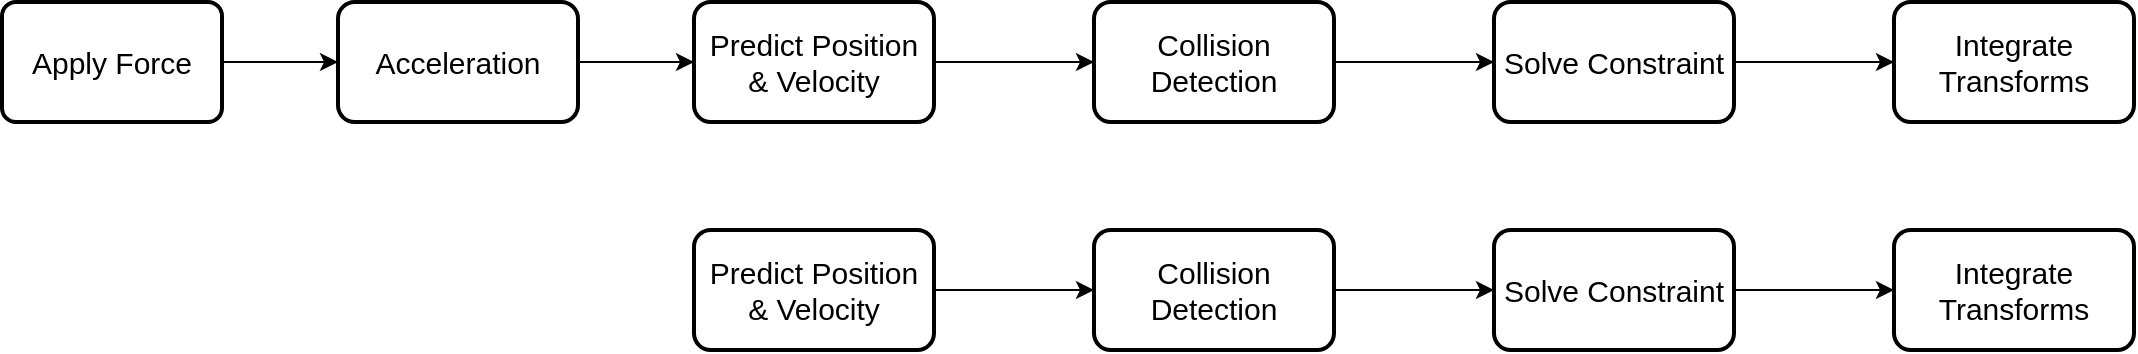 <mxfile version="22.1.5" type="github">
  <diagram name="第 1 页" id="rjAEBkxYEfLpDfBeMUov">
    <mxGraphModel dx="2379" dy="1177" grid="0" gridSize="10" guides="1" tooltips="1" connect="1" arrows="1" fold="1" page="0" pageScale="1" pageWidth="827" pageHeight="1169" background="none" math="0" shadow="0">
      <root>
        <mxCell id="0" />
        <mxCell id="1" parent="0" />
        <mxCell id="R9GelpEuuaYugjEn5ER0-3" value="" style="edgeStyle=orthogonalEdgeStyle;rounded=0;orthogonalLoop=1;jettySize=auto;html=1;" edge="1" parent="1" source="R9GelpEuuaYugjEn5ER0-1" target="R9GelpEuuaYugjEn5ER0-2">
          <mxGeometry relative="1" as="geometry" />
        </mxCell>
        <mxCell id="R9GelpEuuaYugjEn5ER0-11" value="" style="edgeStyle=orthogonalEdgeStyle;rounded=0;orthogonalLoop=1;jettySize=auto;html=1;" edge="1" parent="1" source="R9GelpEuuaYugjEn5ER0-1" target="R9GelpEuuaYugjEn5ER0-10">
          <mxGeometry relative="1" as="geometry" />
        </mxCell>
        <mxCell id="R9GelpEuuaYugjEn5ER0-1" value="Apply Force" style="rounded=1;whiteSpace=wrap;html=1;absoluteArcSize=1;arcSize=14;strokeWidth=2;fontSize=15;" vertex="1" parent="1">
          <mxGeometry x="-81" y="300" width="110" height="60" as="geometry" />
        </mxCell>
        <mxCell id="R9GelpEuuaYugjEn5ER0-5" value="" style="edgeStyle=orthogonalEdgeStyle;rounded=0;orthogonalLoop=1;jettySize=auto;html=1;" edge="1" parent="1" source="R9GelpEuuaYugjEn5ER0-2" target="R9GelpEuuaYugjEn5ER0-4">
          <mxGeometry relative="1" as="geometry" />
        </mxCell>
        <mxCell id="R9GelpEuuaYugjEn5ER0-2" value="Predict Position &amp;amp; Velocity" style="whiteSpace=wrap;html=1;rounded=1;arcSize=14;strokeWidth=2;fontSize=15;" vertex="1" parent="1">
          <mxGeometry x="265" y="300" width="120" height="60" as="geometry" />
        </mxCell>
        <mxCell id="R9GelpEuuaYugjEn5ER0-7" value="" style="edgeStyle=orthogonalEdgeStyle;rounded=0;orthogonalLoop=1;jettySize=auto;html=1;" edge="1" parent="1" source="R9GelpEuuaYugjEn5ER0-4" target="R9GelpEuuaYugjEn5ER0-6">
          <mxGeometry relative="1" as="geometry" />
        </mxCell>
        <mxCell id="R9GelpEuuaYugjEn5ER0-4" value="Collision Detection" style="rounded=1;whiteSpace=wrap;html=1;arcSize=14;strokeWidth=2;fontSize=15;" vertex="1" parent="1">
          <mxGeometry x="465" y="300" width="120" height="60" as="geometry" />
        </mxCell>
        <mxCell id="R9GelpEuuaYugjEn5ER0-9" value="" style="edgeStyle=orthogonalEdgeStyle;rounded=0;orthogonalLoop=1;jettySize=auto;html=1;" edge="1" parent="1" source="R9GelpEuuaYugjEn5ER0-6" target="R9GelpEuuaYugjEn5ER0-8">
          <mxGeometry relative="1" as="geometry" />
        </mxCell>
        <mxCell id="R9GelpEuuaYugjEn5ER0-6" value="Solve Constraint" style="rounded=1;whiteSpace=wrap;html=1;arcSize=14;strokeWidth=2;fontSize=15;" vertex="1" parent="1">
          <mxGeometry x="665" y="300" width="120" height="60" as="geometry" />
        </mxCell>
        <mxCell id="R9GelpEuuaYugjEn5ER0-8" value="Integrate Transforms" style="whiteSpace=wrap;html=1;rounded=1;arcSize=14;strokeWidth=2;fontSize=15;" vertex="1" parent="1">
          <mxGeometry x="865" y="300" width="120" height="60" as="geometry" />
        </mxCell>
        <mxCell id="R9GelpEuuaYugjEn5ER0-10" value="Acceleration" style="whiteSpace=wrap;html=1;fontSize=15;rounded=1;arcSize=14;strokeWidth=2;" vertex="1" parent="1">
          <mxGeometry x="87" y="300" width="120" height="60" as="geometry" />
        </mxCell>
        <mxCell id="R9GelpEuuaYugjEn5ER0-16" value="" style="edgeStyle=orthogonalEdgeStyle;rounded=0;orthogonalLoop=1;jettySize=auto;html=1;" edge="1" parent="1" source="R9GelpEuuaYugjEn5ER0-17" target="R9GelpEuuaYugjEn5ER0-19">
          <mxGeometry relative="1" as="geometry" />
        </mxCell>
        <mxCell id="R9GelpEuuaYugjEn5ER0-17" value="Predict Position &amp;amp; Velocity" style="whiteSpace=wrap;html=1;rounded=1;arcSize=14;strokeWidth=2;fontSize=15;" vertex="1" parent="1">
          <mxGeometry x="265" y="414" width="120" height="60" as="geometry" />
        </mxCell>
        <mxCell id="R9GelpEuuaYugjEn5ER0-18" value="" style="edgeStyle=orthogonalEdgeStyle;rounded=0;orthogonalLoop=1;jettySize=auto;html=1;" edge="1" parent="1" source="R9GelpEuuaYugjEn5ER0-19" target="R9GelpEuuaYugjEn5ER0-21">
          <mxGeometry relative="1" as="geometry" />
        </mxCell>
        <mxCell id="R9GelpEuuaYugjEn5ER0-19" value="Collision Detection" style="rounded=1;whiteSpace=wrap;html=1;arcSize=14;strokeWidth=2;fontSize=15;" vertex="1" parent="1">
          <mxGeometry x="465" y="414" width="120" height="60" as="geometry" />
        </mxCell>
        <mxCell id="R9GelpEuuaYugjEn5ER0-20" value="" style="edgeStyle=orthogonalEdgeStyle;rounded=0;orthogonalLoop=1;jettySize=auto;html=1;" edge="1" parent="1" source="R9GelpEuuaYugjEn5ER0-21" target="R9GelpEuuaYugjEn5ER0-22">
          <mxGeometry relative="1" as="geometry" />
        </mxCell>
        <mxCell id="R9GelpEuuaYugjEn5ER0-21" value="Solve Constraint" style="rounded=1;whiteSpace=wrap;html=1;arcSize=14;strokeWidth=2;fontSize=15;" vertex="1" parent="1">
          <mxGeometry x="665" y="414" width="120" height="60" as="geometry" />
        </mxCell>
        <mxCell id="R9GelpEuuaYugjEn5ER0-22" value="Integrate Transforms" style="whiteSpace=wrap;html=1;rounded=1;arcSize=14;strokeWidth=2;fontSize=15;" vertex="1" parent="1">
          <mxGeometry x="865" y="414" width="120" height="60" as="geometry" />
        </mxCell>
      </root>
    </mxGraphModel>
  </diagram>
</mxfile>
